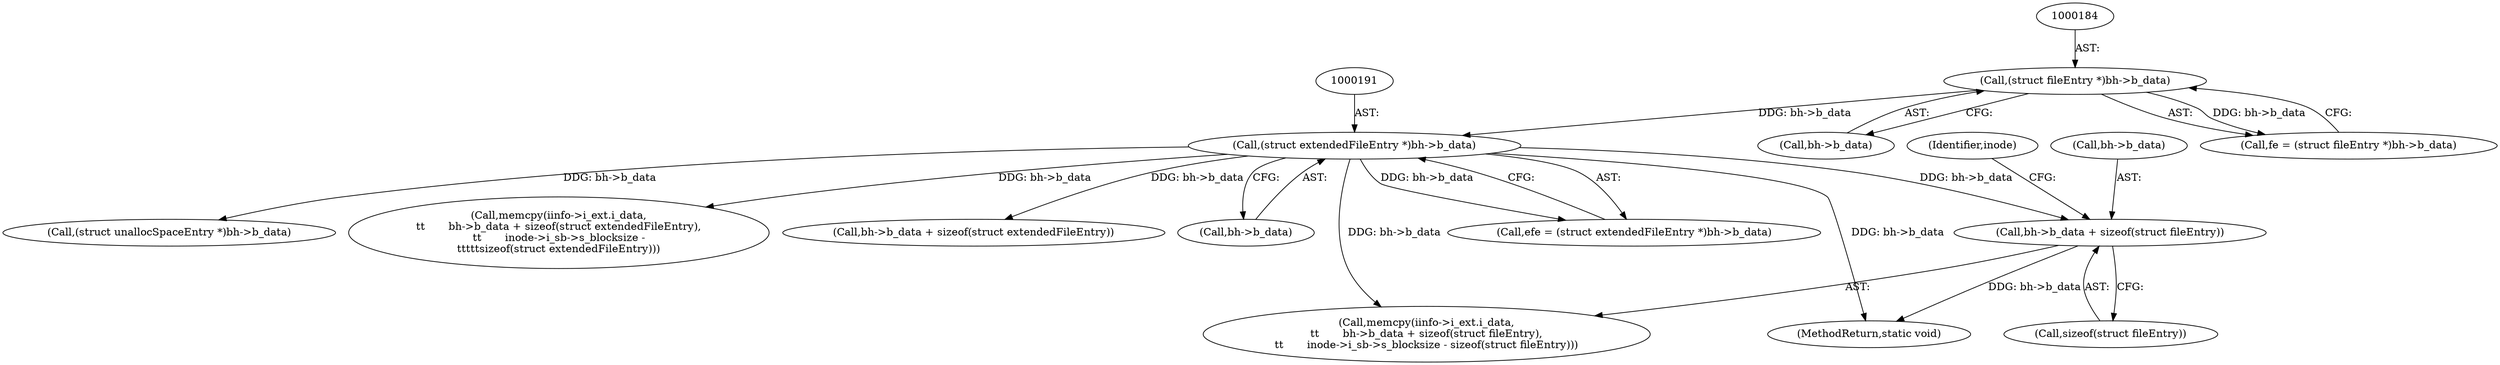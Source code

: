 digraph "0_linux_c03aa9f6e1f938618e6db2e23afef0574efeeb65@pointer" {
"1000483" [label="(Call,bh->b_data + sizeof(struct fileEntry))"];
"1000190" [label="(Call,(struct extendedFileEntry *)bh->b_data)"];
"1000183" [label="(Call,(struct fileEntry *)bh->b_data)"];
"1000188" [label="(Call,efe = (struct extendedFileEntry *)bh->b_data)"];
"1000524" [label="(Call,(struct unallocSpaceEntry *)bh->b_data)"];
"1000484" [label="(Call,bh->b_data)"];
"1000421" [label="(Call,memcpy(iinfo->i_ext.i_data,\n\t\t       bh->b_data + sizeof(struct extendedFileEntry),\n\t\t       inode->i_sb->s_blocksize -\n\t\t\t\t\tsizeof(struct extendedFileEntry)))"];
"1000477" [label="(Call,memcpy(iinfo->i_ext.i_data,\n\t\t       bh->b_data + sizeof(struct fileEntry),\n\t\t       inode->i_sb->s_blocksize - sizeof(struct fileEntry)))"];
"1000427" [label="(Call,bh->b_data + sizeof(struct extendedFileEntry))"];
"1000492" [label="(Identifier,inode)"];
"1001156" [label="(MethodReturn,static void)"];
"1000185" [label="(Call,bh->b_data)"];
"1000181" [label="(Call,fe = (struct fileEntry *)bh->b_data)"];
"1000483" [label="(Call,bh->b_data + sizeof(struct fileEntry))"];
"1000192" [label="(Call,bh->b_data)"];
"1000190" [label="(Call,(struct extendedFileEntry *)bh->b_data)"];
"1000487" [label="(Call,sizeof(struct fileEntry))"];
"1000183" [label="(Call,(struct fileEntry *)bh->b_data)"];
"1000483" -> "1000477"  [label="AST: "];
"1000483" -> "1000487"  [label="CFG: "];
"1000484" -> "1000483"  [label="AST: "];
"1000487" -> "1000483"  [label="AST: "];
"1000492" -> "1000483"  [label="CFG: "];
"1000483" -> "1001156"  [label="DDG: bh->b_data"];
"1000190" -> "1000483"  [label="DDG: bh->b_data"];
"1000190" -> "1000188"  [label="AST: "];
"1000190" -> "1000192"  [label="CFG: "];
"1000191" -> "1000190"  [label="AST: "];
"1000192" -> "1000190"  [label="AST: "];
"1000188" -> "1000190"  [label="CFG: "];
"1000190" -> "1001156"  [label="DDG: bh->b_data"];
"1000190" -> "1000188"  [label="DDG: bh->b_data"];
"1000183" -> "1000190"  [label="DDG: bh->b_data"];
"1000190" -> "1000421"  [label="DDG: bh->b_data"];
"1000190" -> "1000427"  [label="DDG: bh->b_data"];
"1000190" -> "1000477"  [label="DDG: bh->b_data"];
"1000190" -> "1000524"  [label="DDG: bh->b_data"];
"1000183" -> "1000181"  [label="AST: "];
"1000183" -> "1000185"  [label="CFG: "];
"1000184" -> "1000183"  [label="AST: "];
"1000185" -> "1000183"  [label="AST: "];
"1000181" -> "1000183"  [label="CFG: "];
"1000183" -> "1000181"  [label="DDG: bh->b_data"];
}
